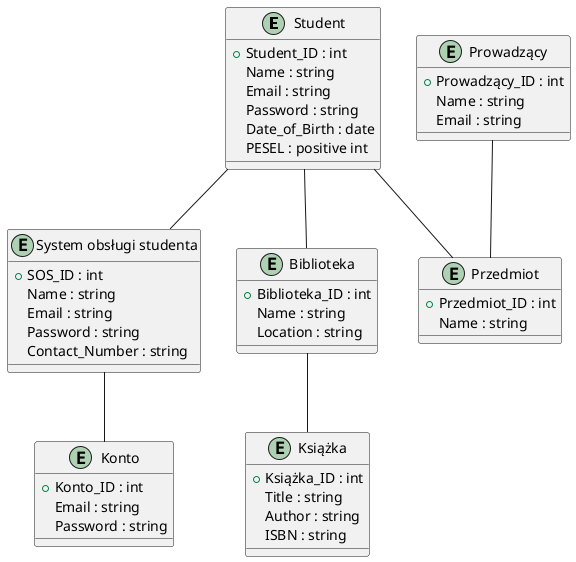 @startuml
entity "Student" {
    + Student_ID : int
    Name : string
    Email : string
    Password : string
    Date_of_Birth : date
    PESEL : positive int
}

entity "System obsługi studenta" {
    + SOS_ID : int
    Name : string
    Email : string
    Password : string
    Contact_Number : string
}

entity "Przedmiot" {
    + Przedmiot_ID : int
    Name : string
}

entity "Biblioteka" {
    + Biblioteka_ID : int
    Name : string
    Location : string
}

entity "Książka" {
    + Książka_ID : int
    Title : string
    Author : string
    ISBN : string
}

entity "Prowadzący" {
    + Prowadzący_ID : int
    Name : string
    Email : string
}

entity "Konto" {
    + Konto_ID : int
    Email : string
    Password : string
}

Student -- "System obsługi studenta"
Student -- Przedmiot
Student -- Biblioteka
Biblioteka -- Książka
Prowadzący -- Przedmiot
"System obsługi studenta" -- Konto

@enduml
